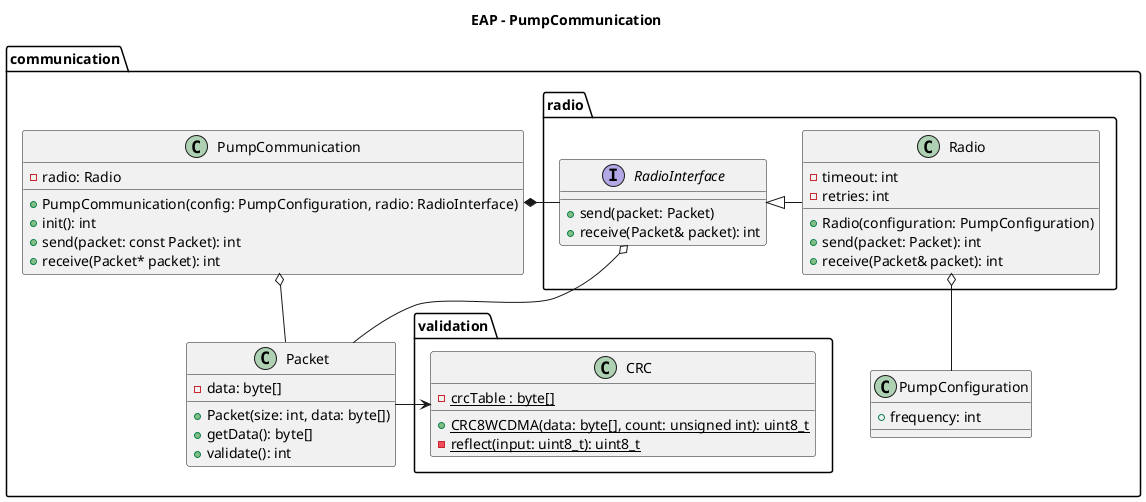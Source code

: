 @startuml

set namespaceSeparator ::

title EAP - PumpCommunication

namespace communication {

class PumpCommunication {
  + PumpCommunication(config: PumpConfiguration, radio: RadioInterface)
  + init(): int
  + send(packet: const Packet): int
  + receive(Packet* packet): int
  - radio: Radio
}

class Packet {
  - data: byte[]
  + Packet(size: int, data: byte[])
  + getData(): byte[]
  + validate(): int
}

class PumpConfiguration {
  + frequency: int
}

namespace radio {
interface RadioInterface {
  + send(packet: Packet)
  + receive(Packet& packet): int
}

class Radio {
  + Radio(configuration: PumpConfiguration)
  + send(packet: Packet): int
  + receive(Packet& packet): int
  - timeout: int
  - retries: int
}
}

namespace validation {
class CRC {
  {static} + CRC8WCDMA(data: byte[], count: unsigned int): uint8_t
  {static} - reflect(input: uint8_t): uint8_t
  {static} - crcTable : byte[]
}
}

Packet -> communication::validation::CRC
communication::radio::Radio o-- PumpConfiguration
communication::radio::Radio -|> communication::radio::RadioInterface
communication::radio::RadioInterface o-- Packet
PumpCommunication *- communication::radio::RadioInterface
PumpCommunication o- Packet

}
@enduml

